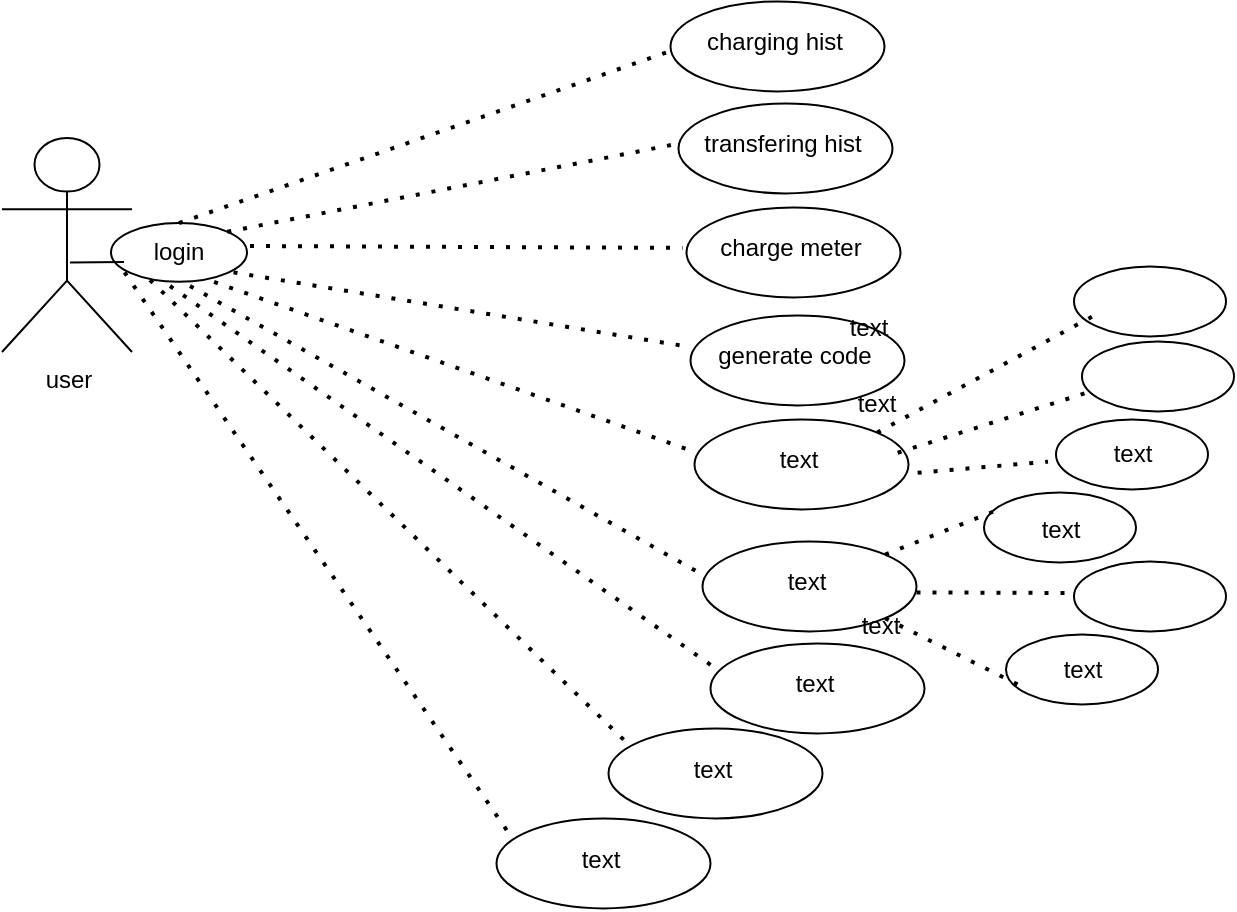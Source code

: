 <mxfile version="14.2.9" type="github">
  <diagram id="N0sqnyFNHyP0shxVAxTN" name="Page-1">
    <mxGraphModel dx="868" dy="393" grid="1" gridSize="10" guides="1" tooltips="1" connect="1" arrows="1" fold="1" page="1" pageScale="1" pageWidth="850" pageHeight="1100" math="0" shadow="0">
      <root>
        <mxCell id="0" />
        <mxCell id="1" parent="0" />
        <UserObject label="user" tooltip="user" id="RrcjgKfbzL19f1CQFMYI-1">
          <mxCell style="shape=umlActor;verticalLabelPosition=bottom;labelBackgroundColor=#ffffff;verticalAlign=top;html=1;" vertex="1" parent="1">
            <mxGeometry x="126" y="756" width="65" height="107" as="geometry" />
          </mxCell>
        </UserObject>
        <mxCell id="RrcjgKfbzL19f1CQFMYI-2" value="" style="ellipse;whiteSpace=wrap;html=1;" vertex="1" parent="1">
          <mxGeometry x="180.5" y="798.54" width="68" height="29.31" as="geometry" />
        </mxCell>
        <mxCell id="RrcjgKfbzL19f1CQFMYI-3" value="login" style="text;html=1;strokeColor=none;fillColor=none;align=center;verticalAlign=middle;whiteSpace=wrap;rounded=0;" vertex="1" parent="1">
          <mxGeometry x="160" y="803.19" width="109" height="20" as="geometry" />
        </mxCell>
        <mxCell id="RrcjgKfbzL19f1CQFMYI-4" value="" style="endArrow=none;html=1;exitX=0;exitY=0.75;exitDx=0;exitDy=0;" edge="1" parent="1" source="RrcjgKfbzL19f1CQFMYI-3">
          <mxGeometry width="50" height="50" relative="1" as="geometry">
            <mxPoint x="342" y="727.69" as="sourcePoint" />
            <mxPoint x="187" y="818" as="targetPoint" />
          </mxGeometry>
        </mxCell>
        <mxCell id="RrcjgKfbzL19f1CQFMYI-5" value="" style="ellipse;whiteSpace=wrap;html=1;" vertex="1" parent="1">
          <mxGeometry x="460.25" y="687.69" width="107" height="45" as="geometry" />
        </mxCell>
        <mxCell id="RrcjgKfbzL19f1CQFMYI-6" value="charging hist" style="text;html=1;strokeColor=none;fillColor=none;align=center;verticalAlign=middle;whiteSpace=wrap;rounded=0;" vertex="1" parent="1">
          <mxGeometry x="458.25" y="698.19" width="109" height="20" as="geometry" />
        </mxCell>
        <mxCell id="RrcjgKfbzL19f1CQFMYI-8" value="" style="ellipse;whiteSpace=wrap;html=1;" vertex="1" parent="1">
          <mxGeometry x="464.25" y="738.69" width="107" height="45" as="geometry" />
        </mxCell>
        <mxCell id="RrcjgKfbzL19f1CQFMYI-9" value="transfering hist" style="text;html=1;strokeColor=none;fillColor=none;align=center;verticalAlign=middle;whiteSpace=wrap;rounded=0;" vertex="1" parent="1">
          <mxGeometry x="462.25" y="749.19" width="109" height="20" as="geometry" />
        </mxCell>
        <mxCell id="RrcjgKfbzL19f1CQFMYI-11" value="" style="ellipse;whiteSpace=wrap;html=1;" vertex="1" parent="1">
          <mxGeometry x="468.25" y="790.69" width="107" height="45" as="geometry" />
        </mxCell>
        <mxCell id="RrcjgKfbzL19f1CQFMYI-12" value="charge meter" style="text;html=1;strokeColor=none;fillColor=none;align=center;verticalAlign=middle;whiteSpace=wrap;rounded=0;" vertex="1" parent="1">
          <mxGeometry x="466.25" y="801.19" width="109" height="20" as="geometry" />
        </mxCell>
        <mxCell id="RrcjgKfbzL19f1CQFMYI-14" value="" style="ellipse;whiteSpace=wrap;html=1;" vertex="1" parent="1">
          <mxGeometry x="470.25" y="844.69" width="107" height="45" as="geometry" />
        </mxCell>
        <mxCell id="RrcjgKfbzL19f1CQFMYI-15" value="generate code" style="text;html=1;strokeColor=none;fillColor=none;align=center;verticalAlign=middle;whiteSpace=wrap;rounded=0;" vertex="1" parent="1">
          <mxGeometry x="468.25" y="855.19" width="109" height="20" as="geometry" />
        </mxCell>
        <mxCell id="RrcjgKfbzL19f1CQFMYI-17" value="" style="ellipse;whiteSpace=wrap;html=1;" vertex="1" parent="1">
          <mxGeometry x="472.25" y="896.69" width="107" height="45" as="geometry" />
        </mxCell>
        <mxCell id="RrcjgKfbzL19f1CQFMYI-18" value="text" style="text;html=1;strokeColor=none;fillColor=none;align=center;verticalAlign=middle;whiteSpace=wrap;rounded=0;" vertex="1" parent="1">
          <mxGeometry x="470.25" y="907.19" width="109" height="20" as="geometry" />
        </mxCell>
        <mxCell id="RrcjgKfbzL19f1CQFMYI-20" value="" style="ellipse;whiteSpace=wrap;html=1;" vertex="1" parent="1">
          <mxGeometry x="476.25" y="957.69" width="107" height="45" as="geometry" />
        </mxCell>
        <mxCell id="RrcjgKfbzL19f1CQFMYI-21" value="text" style="text;html=1;strokeColor=none;fillColor=none;align=center;verticalAlign=middle;whiteSpace=wrap;rounded=0;" vertex="1" parent="1">
          <mxGeometry x="474.25" y="968.19" width="109" height="20" as="geometry" />
        </mxCell>
        <mxCell id="RrcjgKfbzL19f1CQFMYI-23" value="" style="ellipse;whiteSpace=wrap;html=1;" vertex="1" parent="1">
          <mxGeometry x="480.25" y="1008.69" width="107" height="45" as="geometry" />
        </mxCell>
        <mxCell id="RrcjgKfbzL19f1CQFMYI-24" value="text" style="text;html=1;strokeColor=none;fillColor=none;align=center;verticalAlign=middle;whiteSpace=wrap;rounded=0;" vertex="1" parent="1">
          <mxGeometry x="478.25" y="1019.19" width="109" height="20" as="geometry" />
        </mxCell>
        <mxCell id="RrcjgKfbzL19f1CQFMYI-26" value="" style="ellipse;whiteSpace=wrap;html=1;" vertex="1" parent="1">
          <mxGeometry x="429.25" y="1051.19" width="107" height="45" as="geometry" />
        </mxCell>
        <mxCell id="RrcjgKfbzL19f1CQFMYI-27" value="text" style="text;html=1;strokeColor=none;fillColor=none;align=center;verticalAlign=middle;whiteSpace=wrap;rounded=0;" vertex="1" parent="1">
          <mxGeometry x="427.25" y="1061.69" width="109" height="20" as="geometry" />
        </mxCell>
        <mxCell id="RrcjgKfbzL19f1CQFMYI-29" value="" style="ellipse;whiteSpace=wrap;html=1;" vertex="1" parent="1">
          <mxGeometry x="373.25" y="1096.19" width="107" height="45" as="geometry" />
        </mxCell>
        <mxCell id="RrcjgKfbzL19f1CQFMYI-30" value="text" style="text;html=1;strokeColor=none;fillColor=none;align=center;verticalAlign=middle;whiteSpace=wrap;rounded=0;" vertex="1" parent="1">
          <mxGeometry x="371.25" y="1106.69" width="109" height="20" as="geometry" />
        </mxCell>
        <mxCell id="RrcjgKfbzL19f1CQFMYI-36" value="" style="ellipse;whiteSpace=wrap;html=1;" vertex="1" parent="1">
          <mxGeometry x="662" y="820.19" width="76" height="35" as="geometry" />
        </mxCell>
        <mxCell id="RrcjgKfbzL19f1CQFMYI-37" value="text" style="text;html=1;strokeColor=none;fillColor=none;align=center;verticalAlign=middle;whiteSpace=wrap;rounded=0;" vertex="1" parent="1">
          <mxGeometry x="505" y="841" width="109" height="20" as="geometry" />
        </mxCell>
        <mxCell id="RrcjgKfbzL19f1CQFMYI-39" value="" style="ellipse;whiteSpace=wrap;html=1;" vertex="1" parent="1">
          <mxGeometry x="666" y="857.69" width="76" height="35" as="geometry" />
        </mxCell>
        <mxCell id="RrcjgKfbzL19f1CQFMYI-40" value="text" style="text;html=1;strokeColor=none;fillColor=none;align=center;verticalAlign=middle;whiteSpace=wrap;rounded=0;" vertex="1" parent="1">
          <mxGeometry x="509" y="878.5" width="109" height="20" as="geometry" />
        </mxCell>
        <mxCell id="RrcjgKfbzL19f1CQFMYI-42" value="" style="ellipse;whiteSpace=wrap;html=1;" vertex="1" parent="1">
          <mxGeometry x="653" y="896.69" width="76" height="35" as="geometry" />
        </mxCell>
        <mxCell id="RrcjgKfbzL19f1CQFMYI-43" value="text" style="text;html=1;strokeColor=none;fillColor=none;align=center;verticalAlign=middle;whiteSpace=wrap;rounded=0;" vertex="1" parent="1">
          <mxGeometry x="649" y="902.94" width="85" height="22.5" as="geometry" />
        </mxCell>
        <mxCell id="RrcjgKfbzL19f1CQFMYI-45" value="" style="ellipse;whiteSpace=wrap;html=1;" vertex="1" parent="1">
          <mxGeometry x="617" y="933.19" width="76" height="35" as="geometry" />
        </mxCell>
        <mxCell id="RrcjgKfbzL19f1CQFMYI-47" value="" style="ellipse;whiteSpace=wrap;html=1;" vertex="1" parent="1">
          <mxGeometry x="662" y="967.69" width="76" height="35" as="geometry" />
        </mxCell>
        <mxCell id="RrcjgKfbzL19f1CQFMYI-49" value="" style="ellipse;whiteSpace=wrap;html=1;" vertex="1" parent="1">
          <mxGeometry x="628.0" y="1004.19" width="76" height="35" as="geometry" />
        </mxCell>
        <mxCell id="RrcjgKfbzL19f1CQFMYI-51" value="text" style="text;html=1;strokeColor=none;fillColor=none;align=center;verticalAlign=middle;whiteSpace=wrap;rounded=0;" vertex="1" parent="1">
          <mxGeometry x="600.5" y="941.69" width="109" height="20" as="geometry" />
        </mxCell>
        <mxCell id="RrcjgKfbzL19f1CQFMYI-52" value="text" style="text;html=1;strokeColor=none;fillColor=none;align=center;verticalAlign=middle;whiteSpace=wrap;rounded=0;" vertex="1" parent="1">
          <mxGeometry x="520" y="990" width="91" height="20" as="geometry" />
        </mxCell>
        <mxCell id="RrcjgKfbzL19f1CQFMYI-53" value="text" style="text;html=1;strokeColor=none;fillColor=none;align=center;verticalAlign=middle;whiteSpace=wrap;rounded=0;" vertex="1" parent="1">
          <mxGeometry x="611.5" y="1011.69" width="109" height="20" as="geometry" />
        </mxCell>
        <mxCell id="RrcjgKfbzL19f1CQFMYI-54" value="" style="endArrow=none;dashed=1;html=1;dashPattern=1 3;strokeWidth=2;entryX=0.25;entryY=1;entryDx=0;entryDy=0;exitX=1;exitY=0;exitDx=0;exitDy=0;" edge="1" parent="1" source="RrcjgKfbzL19f1CQFMYI-17">
          <mxGeometry width="50" height="50" relative="1" as="geometry">
            <mxPoint x="570" y="933.69" as="sourcePoint" />
            <mxPoint x="672.25" y="844.69" as="targetPoint" />
          </mxGeometry>
        </mxCell>
        <mxCell id="RrcjgKfbzL19f1CQFMYI-55" value="" style="endArrow=none;dashed=1;html=1;dashPattern=1 3;strokeWidth=2;exitX=1;exitY=0;exitDx=0;exitDy=0;" edge="1" parent="1">
          <mxGeometry width="50" height="50" relative="1" as="geometry">
            <mxPoint x="573.827" y="913.385" as="sourcePoint" />
            <mxPoint x="672.022" y="882.19" as="targetPoint" />
          </mxGeometry>
        </mxCell>
        <mxCell id="RrcjgKfbzL19f1CQFMYI-56" value="" style="endArrow=none;dashed=1;html=1;dashPattern=1 3;strokeWidth=2;exitX=1;exitY=0;exitDx=0;exitDy=0;" edge="1" parent="1" target="RrcjgKfbzL19f1CQFMYI-43">
          <mxGeometry width="50" height="50" relative="1" as="geometry">
            <mxPoint x="583.827" y="923.385" as="sourcePoint" />
            <mxPoint x="692.25" y="864.69" as="targetPoint" />
          </mxGeometry>
        </mxCell>
        <mxCell id="RrcjgKfbzL19f1CQFMYI-57" value="" style="endArrow=none;dashed=1;html=1;dashPattern=1 3;strokeWidth=2;exitX=1;exitY=0;exitDx=0;exitDy=0;entryX=0.197;entryY=0.05;entryDx=0;entryDy=0;entryPerimeter=0;" edge="1" parent="1" source="RrcjgKfbzL19f1CQFMYI-20" target="RrcjgKfbzL19f1CQFMYI-51">
          <mxGeometry width="50" height="50" relative="1" as="geometry">
            <mxPoint x="593.827" y="933.385" as="sourcePoint" />
            <mxPoint x="702.25" y="874.69" as="targetPoint" />
          </mxGeometry>
        </mxCell>
        <mxCell id="RrcjgKfbzL19f1CQFMYI-58" value="" style="endArrow=none;dashed=1;html=1;dashPattern=1 3;strokeWidth=2;exitX=1;exitY=0.75;exitDx=0;exitDy=0;" edge="1" parent="1" source="RrcjgKfbzL19f1CQFMYI-21">
          <mxGeometry width="50" height="50" relative="1" as="geometry">
            <mxPoint x="603.827" y="943.385" as="sourcePoint" />
            <mxPoint x="660" y="983.504" as="targetPoint" />
          </mxGeometry>
        </mxCell>
        <mxCell id="RrcjgKfbzL19f1CQFMYI-59" value="" style="endArrow=none;dashed=1;html=1;dashPattern=1 3;strokeWidth=2;entryX=0.25;entryY=1;entryDx=0;entryDy=0;exitX=1;exitY=1;exitDx=0;exitDy=0;" edge="1" parent="1" source="RrcjgKfbzL19f1CQFMYI-20" target="RrcjgKfbzL19f1CQFMYI-53">
          <mxGeometry width="50" height="50" relative="1" as="geometry">
            <mxPoint x="613.827" y="953.385" as="sourcePoint" />
            <mxPoint x="722.25" y="894.69" as="targetPoint" />
          </mxGeometry>
        </mxCell>
        <mxCell id="RrcjgKfbzL19f1CQFMYI-64" value="" style="endArrow=none;dashed=1;html=1;dashPattern=1 3;strokeWidth=2;exitX=0.5;exitY=0;exitDx=0;exitDy=0;entryX=0;entryY=0.75;entryDx=0;entryDy=0;" edge="1" parent="1" source="RrcjgKfbzL19f1CQFMYI-2" target="RrcjgKfbzL19f1CQFMYI-6">
          <mxGeometry width="50" height="50" relative="1" as="geometry">
            <mxPoint x="240" y="820" as="sourcePoint" />
            <mxPoint x="290" y="770" as="targetPoint" />
          </mxGeometry>
        </mxCell>
        <mxCell id="RrcjgKfbzL19f1CQFMYI-65" value="" style="endArrow=none;dashed=1;html=1;dashPattern=1 3;strokeWidth=2;exitX=1;exitY=0;exitDx=0;exitDy=0;entryX=0;entryY=0.5;entryDx=0;entryDy=0;" edge="1" parent="1" source="RrcjgKfbzL19f1CQFMYI-2" target="RrcjgKfbzL19f1CQFMYI-9">
          <mxGeometry width="50" height="50" relative="1" as="geometry">
            <mxPoint x="224.5" y="808.54" as="sourcePoint" />
            <mxPoint x="468.25" y="723.19" as="targetPoint" />
          </mxGeometry>
        </mxCell>
        <mxCell id="RrcjgKfbzL19f1CQFMYI-66" value="" style="endArrow=none;dashed=1;html=1;dashPattern=1 3;strokeWidth=2;" edge="1" parent="1" target="RrcjgKfbzL19f1CQFMYI-12">
          <mxGeometry width="50" height="50" relative="1" as="geometry">
            <mxPoint x="250" y="810" as="sourcePoint" />
            <mxPoint x="478.25" y="733.19" as="targetPoint" />
          </mxGeometry>
        </mxCell>
        <mxCell id="RrcjgKfbzL19f1CQFMYI-67" value="" style="endArrow=none;dashed=1;html=1;dashPattern=1 3;strokeWidth=2;exitX=0.75;exitY=1;exitDx=0;exitDy=0;entryX=0;entryY=0.25;entryDx=0;entryDy=0;" edge="1" parent="1" source="RrcjgKfbzL19f1CQFMYI-3" target="RrcjgKfbzL19f1CQFMYI-15">
          <mxGeometry width="50" height="50" relative="1" as="geometry">
            <mxPoint x="244.5" y="828.54" as="sourcePoint" />
            <mxPoint x="488.25" y="743.19" as="targetPoint" />
          </mxGeometry>
        </mxCell>
        <mxCell id="RrcjgKfbzL19f1CQFMYI-68" value="" style="endArrow=none;dashed=1;html=1;dashPattern=1 3;strokeWidth=2;exitX=0.661;exitY=1.24;exitDx=0;exitDy=0;entryX=0;entryY=0.25;entryDx=0;entryDy=0;exitPerimeter=0;" edge="1" parent="1" source="RrcjgKfbzL19f1CQFMYI-3" target="RrcjgKfbzL19f1CQFMYI-18">
          <mxGeometry width="50" height="50" relative="1" as="geometry">
            <mxPoint x="254.5" y="838.54" as="sourcePoint" />
            <mxPoint x="498.25" y="753.19" as="targetPoint" />
          </mxGeometry>
        </mxCell>
        <mxCell id="RrcjgKfbzL19f1CQFMYI-69" value="" style="endArrow=none;dashed=1;html=1;dashPattern=1 3;strokeWidth=2;entryX=0;entryY=0.25;entryDx=0;entryDy=0;" edge="1" parent="1" target="RrcjgKfbzL19f1CQFMYI-21">
          <mxGeometry width="50" height="50" relative="1" as="geometry">
            <mxPoint x="220" y="830" as="sourcePoint" />
            <mxPoint x="508.25" y="763.19" as="targetPoint" />
          </mxGeometry>
        </mxCell>
        <mxCell id="RrcjgKfbzL19f1CQFMYI-70" value="" style="endArrow=none;dashed=1;html=1;dashPattern=1 3;strokeWidth=2;entryX=0.035;entryY=0.296;entryDx=0;entryDy=0;entryPerimeter=0;" edge="1" parent="1" target="RrcjgKfbzL19f1CQFMYI-23">
          <mxGeometry width="50" height="50" relative="1" as="geometry">
            <mxPoint x="210" y="830" as="sourcePoint" />
            <mxPoint x="518.25" y="773.19" as="targetPoint" />
          </mxGeometry>
        </mxCell>
        <mxCell id="RrcjgKfbzL19f1CQFMYI-71" value="" style="endArrow=none;dashed=1;html=1;dashPattern=1 3;strokeWidth=2;exitX=0.367;exitY=1.19;exitDx=0;exitDy=0;entryX=0.089;entryY=-0.235;entryDx=0;entryDy=0;entryPerimeter=0;exitPerimeter=0;" edge="1" parent="1" source="RrcjgKfbzL19f1CQFMYI-3" target="RrcjgKfbzL19f1CQFMYI-27">
          <mxGeometry width="50" height="50" relative="1" as="geometry">
            <mxPoint x="284.5" y="868.54" as="sourcePoint" />
            <mxPoint x="528.25" y="783.19" as="targetPoint" />
          </mxGeometry>
        </mxCell>
        <mxCell id="RrcjgKfbzL19f1CQFMYI-72" value="" style="endArrow=none;dashed=1;html=1;dashPattern=1 3;strokeWidth=2;entryX=0.071;entryY=-0.185;entryDx=0;entryDy=0;exitX=0.25;exitY=1;exitDx=0;exitDy=0;entryPerimeter=0;" edge="1" parent="1" source="RrcjgKfbzL19f1CQFMYI-3" target="RrcjgKfbzL19f1CQFMYI-30">
          <mxGeometry width="50" height="50" relative="1" as="geometry">
            <mxPoint x="200" y="830" as="sourcePoint" />
            <mxPoint x="538.25" y="793.19" as="targetPoint" />
          </mxGeometry>
        </mxCell>
      </root>
    </mxGraphModel>
  </diagram>
</mxfile>
